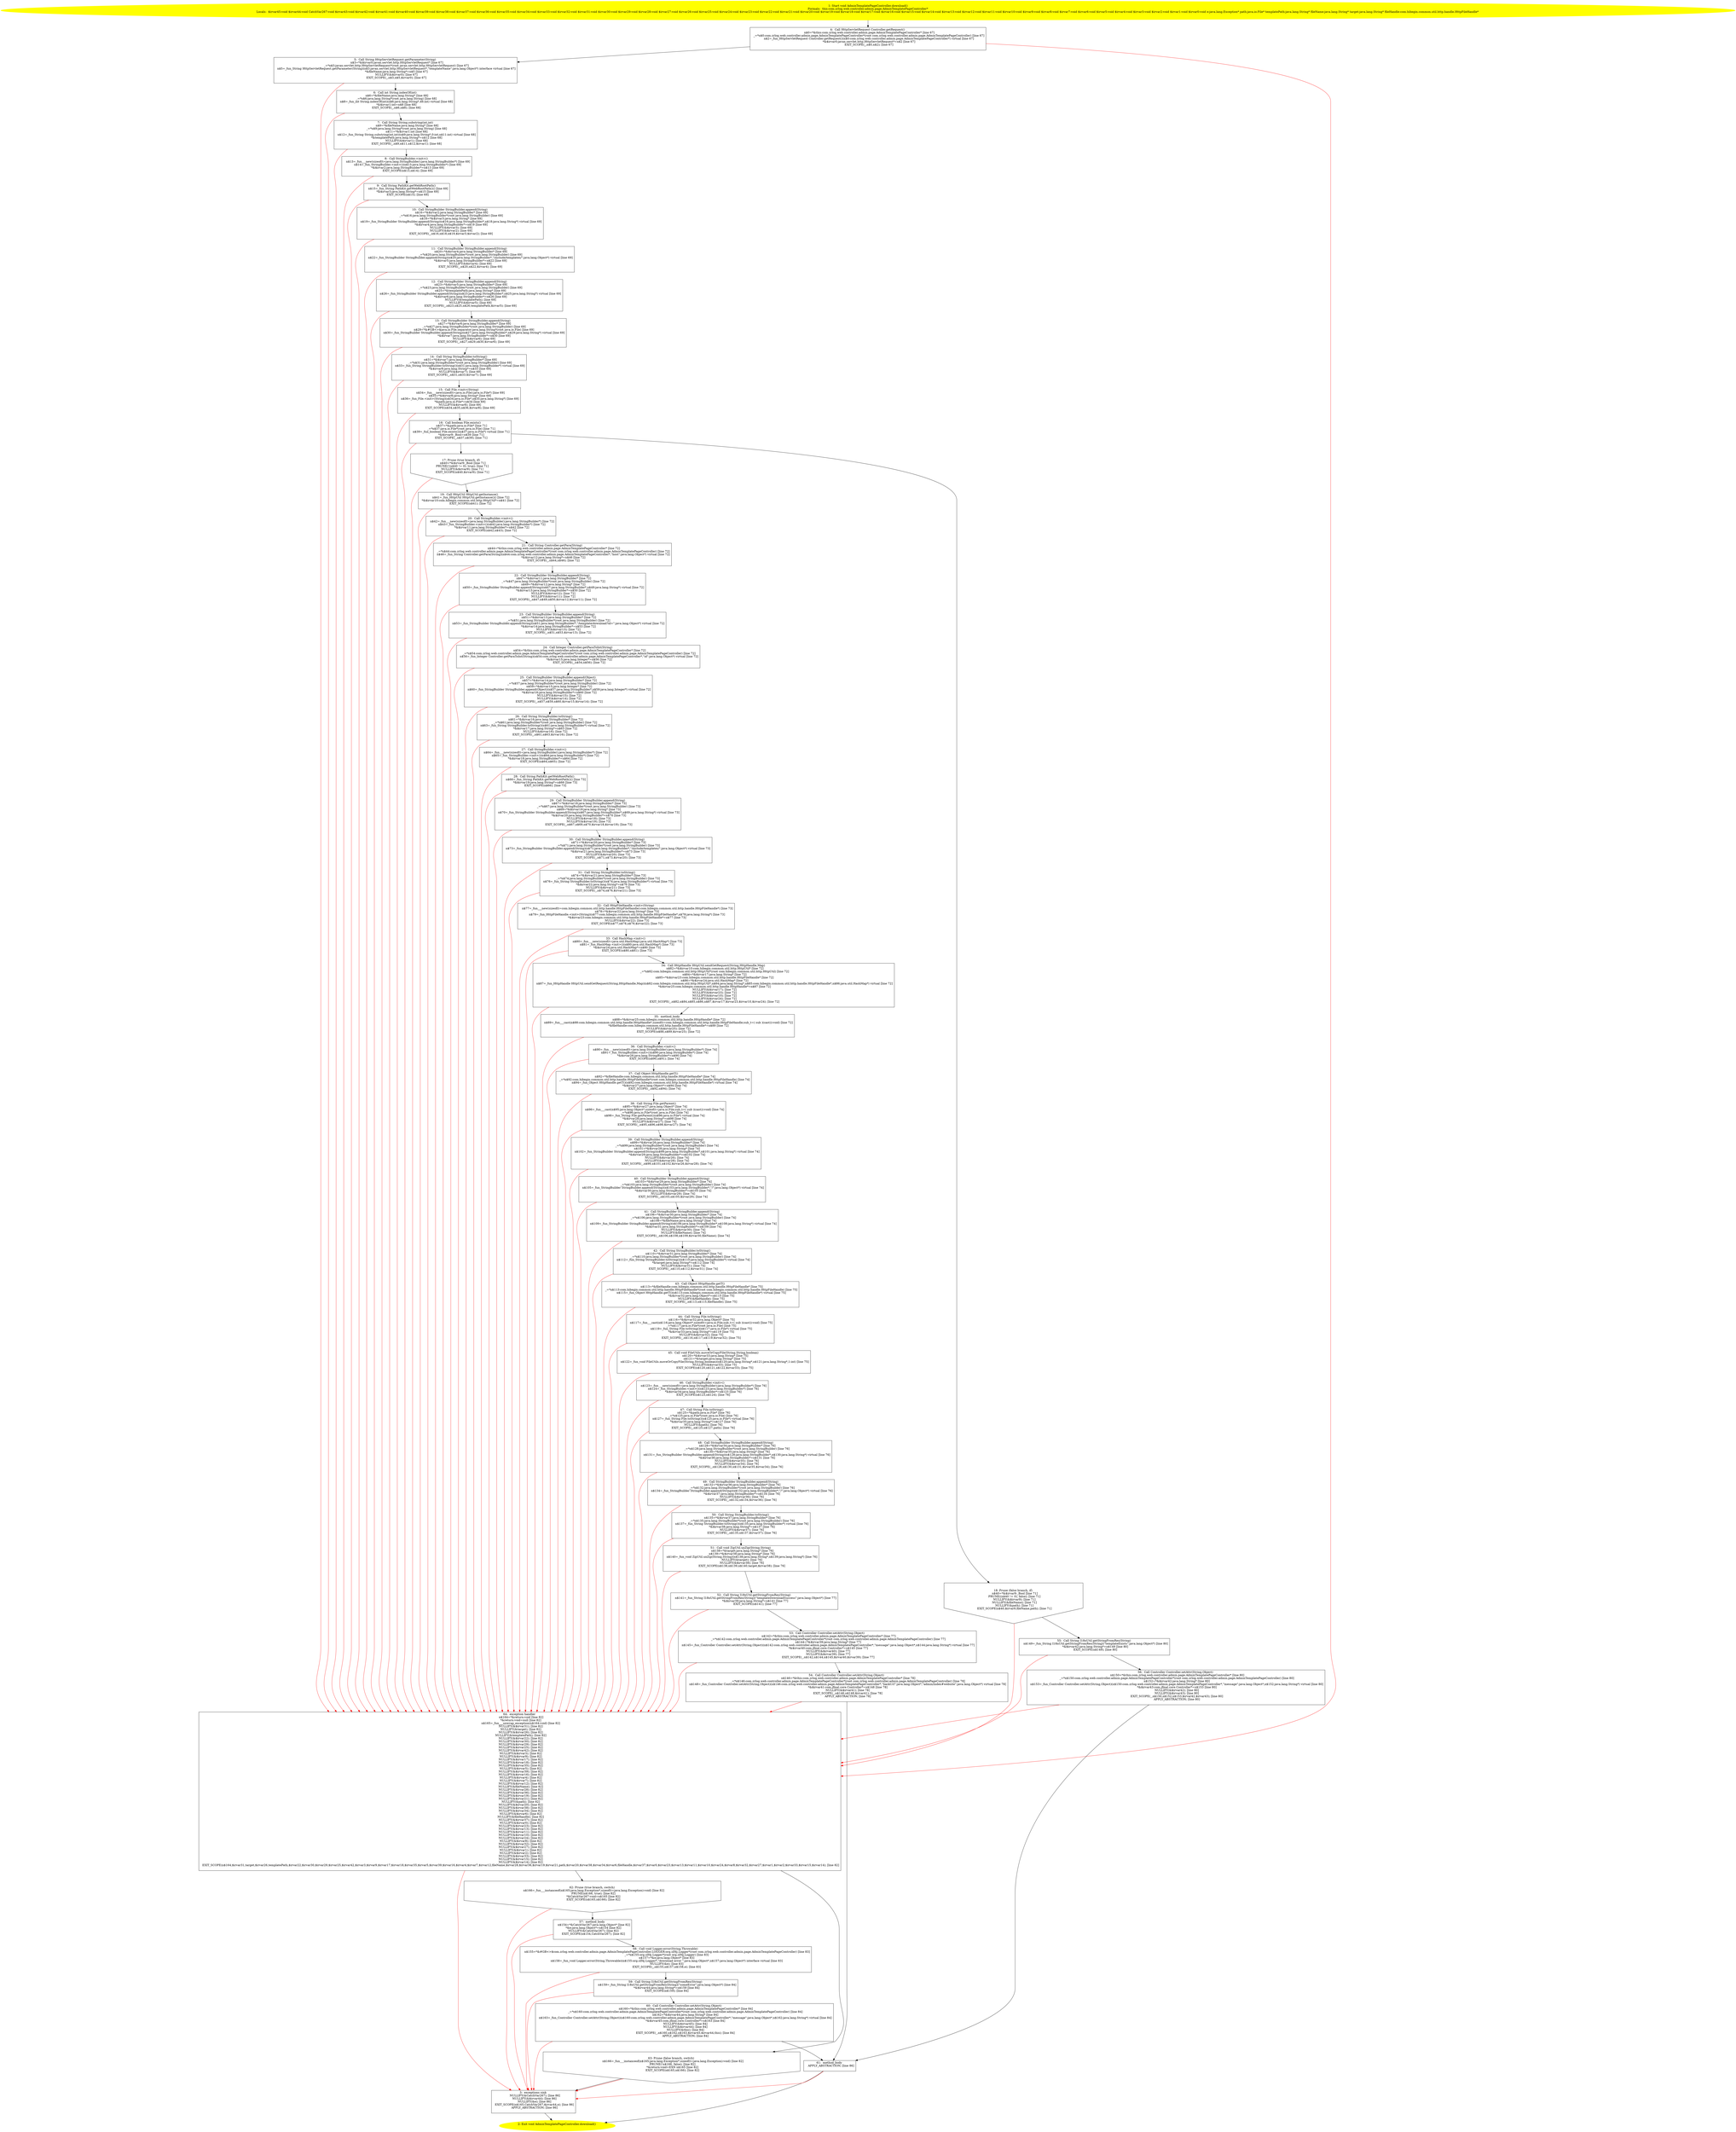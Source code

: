 /* @generated */
digraph cfg {
"com.zrlog.web.controller.admin.page.AdminTemplatePageController.download():void.423ddce74f9c584d918277c050e84bd4_1" [label="1: Start void AdminTemplatePageController.download()\nFormals:  this:com.zrlog.web.controller.admin.page.AdminTemplatePageController*\nLocals:  $irvar45:void $irvar44:void CatchVar267:void $irvar43:void $irvar42:void $irvar41:void $irvar40:void $irvar39:void $irvar38:void $irvar37:void $irvar36:void $irvar35:void $irvar34:void $irvar33:void $irvar32:void $irvar31:void $irvar30:void $irvar29:void $irvar28:void $irvar27:void $irvar26:void $irvar25:void $irvar24:void $irvar23:void $irvar22:void $irvar21:void $irvar20:void $irvar19:void $irvar18:void $irvar17:void $irvar16:void $irvar15:void $irvar14:void $irvar13:void $irvar12:void $irvar11:void $irvar10:void $irvar9:void $irvar8:void $irvar7:void $irvar6:void $irvar5:void $irvar4:void $irvar3:void $irvar2:void $irvar1:void $irvar0:void e:java.lang.Exception* path:java.io.File* templatePath:java.lang.String* fileName:java.lang.String* target:java.lang.String* fileHandle:com.hibegin.common.util.http.handle.HttpFileHandle* \n  " color=yellow style=filled]
	

	 "com.zrlog.web.controller.admin.page.AdminTemplatePageController.download():void.423ddce74f9c584d918277c050e84bd4_1" -> "com.zrlog.web.controller.admin.page.AdminTemplatePageController.download():void.423ddce74f9c584d918277c050e84bd4_4" ;
"com.zrlog.web.controller.admin.page.AdminTemplatePageController.download():void.423ddce74f9c584d918277c050e84bd4_2" [label="2: Exit void AdminTemplatePageController.download() \n  " color=yellow style=filled]
	

"com.zrlog.web.controller.admin.page.AdminTemplatePageController.download():void.423ddce74f9c584d918277c050e84bd4_3" [label="3:  exceptions sink \n   NULLIFY(&CatchVar267); [line 86]\n  NULLIFY(&$irvar44); [line 86]\n  NULLIFY(&e); [line 86]\n  EXIT_SCOPE(n$165,CatchVar267,$irvar44,e); [line 86]\n  APPLY_ABSTRACTION; [line 86]\n " shape="box"]
	

	 "com.zrlog.web.controller.admin.page.AdminTemplatePageController.download():void.423ddce74f9c584d918277c050e84bd4_3" -> "com.zrlog.web.controller.admin.page.AdminTemplatePageController.download():void.423ddce74f9c584d918277c050e84bd4_2" ;
"com.zrlog.web.controller.admin.page.AdminTemplatePageController.download():void.423ddce74f9c584d918277c050e84bd4_4" [label="4:  Call HttpServletRequest Controller.getRequest() \n   n$0=*&this:com.zrlog.web.controller.admin.page.AdminTemplatePageController* [line 67]\n  _=*n$0:com.zrlog.web.controller.admin.page.AdminTemplatePageController*(root com.zrlog.web.controller.admin.page.AdminTemplatePageController) [line 67]\n  n$2=_fun_HttpServletRequest Controller.getRequest()(n$0:com.zrlog.web.controller.admin.page.AdminTemplatePageController*) virtual [line 67]\n  *&$irvar0:javax.servlet.http.HttpServletRequest*=n$2 [line 67]\n  EXIT_SCOPE(_,n$0,n$2); [line 67]\n " shape="box"]
	

	 "com.zrlog.web.controller.admin.page.AdminTemplatePageController.download():void.423ddce74f9c584d918277c050e84bd4_4" -> "com.zrlog.web.controller.admin.page.AdminTemplatePageController.download():void.423ddce74f9c584d918277c050e84bd4_5" ;
	 "com.zrlog.web.controller.admin.page.AdminTemplatePageController.download():void.423ddce74f9c584d918277c050e84bd4_4" -> "com.zrlog.web.controller.admin.page.AdminTemplatePageController.download():void.423ddce74f9c584d918277c050e84bd4_64" [color="red" ];
"com.zrlog.web.controller.admin.page.AdminTemplatePageController.download():void.423ddce74f9c584d918277c050e84bd4_5" [label="5:  Call String HttpServletRequest.getParameter(String) \n   n$3=*&$irvar0:javax.servlet.http.HttpServletRequest* [line 67]\n  _=*n$3:javax.servlet.http.HttpServletRequest*(root javax.servlet.http.HttpServletRequest) [line 67]\n  n$5=_fun_String HttpServletRequest.getParameter(String)(n$3:javax.servlet.http.HttpServletRequest*,\"templateName\":java.lang.Object*) interface virtual [line 67]\n  *&fileName:java.lang.String*=n$5 [line 67]\n  NULLIFY(&$irvar0); [line 67]\n  EXIT_SCOPE(_,n$3,n$5,$irvar0); [line 67]\n " shape="box"]
	

	 "com.zrlog.web.controller.admin.page.AdminTemplatePageController.download():void.423ddce74f9c584d918277c050e84bd4_5" -> "com.zrlog.web.controller.admin.page.AdminTemplatePageController.download():void.423ddce74f9c584d918277c050e84bd4_6" ;
	 "com.zrlog.web.controller.admin.page.AdminTemplatePageController.download():void.423ddce74f9c584d918277c050e84bd4_5" -> "com.zrlog.web.controller.admin.page.AdminTemplatePageController.download():void.423ddce74f9c584d918277c050e84bd4_64" [color="red" ];
"com.zrlog.web.controller.admin.page.AdminTemplatePageController.download():void.423ddce74f9c584d918277c050e84bd4_6" [label="6:  Call int String.indexOf(int) \n   n$6=*&fileName:java.lang.String* [line 68]\n  _=*n$6:java.lang.String*(root java.lang.String) [line 68]\n  n$8=_fun_int String.indexOf(int)(n$6:java.lang.String*,46:int) virtual [line 68]\n  *&$irvar1:int=n$8 [line 68]\n  EXIT_SCOPE(_,n$6,n$8); [line 68]\n " shape="box"]
	

	 "com.zrlog.web.controller.admin.page.AdminTemplatePageController.download():void.423ddce74f9c584d918277c050e84bd4_6" -> "com.zrlog.web.controller.admin.page.AdminTemplatePageController.download():void.423ddce74f9c584d918277c050e84bd4_7" ;
	 "com.zrlog.web.controller.admin.page.AdminTemplatePageController.download():void.423ddce74f9c584d918277c050e84bd4_6" -> "com.zrlog.web.controller.admin.page.AdminTemplatePageController.download():void.423ddce74f9c584d918277c050e84bd4_64" [color="red" ];
"com.zrlog.web.controller.admin.page.AdminTemplatePageController.download():void.423ddce74f9c584d918277c050e84bd4_7" [label="7:  Call String String.substring(int,int) \n   n$9=*&fileName:java.lang.String* [line 68]\n  _=*n$9:java.lang.String*(root java.lang.String) [line 68]\n  n$11=*&$irvar1:int [line 68]\n  n$12=_fun_String String.substring(int,int)(n$9:java.lang.String*,0:int,n$11:int) virtual [line 68]\n  *&templatePath:java.lang.String*=n$12 [line 68]\n  NULLIFY(&$irvar1); [line 68]\n  EXIT_SCOPE(_,n$9,n$11,n$12,$irvar1); [line 68]\n " shape="box"]
	

	 "com.zrlog.web.controller.admin.page.AdminTemplatePageController.download():void.423ddce74f9c584d918277c050e84bd4_7" -> "com.zrlog.web.controller.admin.page.AdminTemplatePageController.download():void.423ddce74f9c584d918277c050e84bd4_8" ;
	 "com.zrlog.web.controller.admin.page.AdminTemplatePageController.download():void.423ddce74f9c584d918277c050e84bd4_7" -> "com.zrlog.web.controller.admin.page.AdminTemplatePageController.download():void.423ddce74f9c584d918277c050e84bd4_64" [color="red" ];
"com.zrlog.web.controller.admin.page.AdminTemplatePageController.download():void.423ddce74f9c584d918277c050e84bd4_8" [label="8:  Call StringBuilder.<init>() \n   n$13=_fun___new(sizeof(t=java.lang.StringBuilder):java.lang.StringBuilder*) [line 69]\n  n$14=_fun_StringBuilder.<init>()(n$13:java.lang.StringBuilder*) [line 69]\n  *&$irvar2:java.lang.StringBuilder*=n$13 [line 69]\n  EXIT_SCOPE(n$13,n$14); [line 69]\n " shape="box"]
	

	 "com.zrlog.web.controller.admin.page.AdminTemplatePageController.download():void.423ddce74f9c584d918277c050e84bd4_8" -> "com.zrlog.web.controller.admin.page.AdminTemplatePageController.download():void.423ddce74f9c584d918277c050e84bd4_9" ;
	 "com.zrlog.web.controller.admin.page.AdminTemplatePageController.download():void.423ddce74f9c584d918277c050e84bd4_8" -> "com.zrlog.web.controller.admin.page.AdminTemplatePageController.download():void.423ddce74f9c584d918277c050e84bd4_64" [color="red" ];
"com.zrlog.web.controller.admin.page.AdminTemplatePageController.download():void.423ddce74f9c584d918277c050e84bd4_9" [label="9:  Call String PathKit.getWebRootPath() \n   n$15=_fun_String PathKit.getWebRootPath()() [line 69]\n  *&$irvar3:java.lang.String*=n$15 [line 69]\n  EXIT_SCOPE(n$15); [line 69]\n " shape="box"]
	

	 "com.zrlog.web.controller.admin.page.AdminTemplatePageController.download():void.423ddce74f9c584d918277c050e84bd4_9" -> "com.zrlog.web.controller.admin.page.AdminTemplatePageController.download():void.423ddce74f9c584d918277c050e84bd4_10" ;
	 "com.zrlog.web.controller.admin.page.AdminTemplatePageController.download():void.423ddce74f9c584d918277c050e84bd4_9" -> "com.zrlog.web.controller.admin.page.AdminTemplatePageController.download():void.423ddce74f9c584d918277c050e84bd4_64" [color="red" ];
"com.zrlog.web.controller.admin.page.AdminTemplatePageController.download():void.423ddce74f9c584d918277c050e84bd4_10" [label="10:  Call StringBuilder StringBuilder.append(String) \n   n$16=*&$irvar2:java.lang.StringBuilder* [line 69]\n  _=*n$16:java.lang.StringBuilder*(root java.lang.StringBuilder) [line 69]\n  n$18=*&$irvar3:java.lang.String* [line 69]\n  n$19=_fun_StringBuilder StringBuilder.append(String)(n$16:java.lang.StringBuilder*,n$18:java.lang.String*) virtual [line 69]\n  *&$irvar4:java.lang.StringBuilder*=n$19 [line 69]\n  NULLIFY(&$irvar3); [line 69]\n  NULLIFY(&$irvar2); [line 69]\n  EXIT_SCOPE(_,n$16,n$18,n$19,$irvar3,$irvar2); [line 69]\n " shape="box"]
	

	 "com.zrlog.web.controller.admin.page.AdminTemplatePageController.download():void.423ddce74f9c584d918277c050e84bd4_10" -> "com.zrlog.web.controller.admin.page.AdminTemplatePageController.download():void.423ddce74f9c584d918277c050e84bd4_11" ;
	 "com.zrlog.web.controller.admin.page.AdminTemplatePageController.download():void.423ddce74f9c584d918277c050e84bd4_10" -> "com.zrlog.web.controller.admin.page.AdminTemplatePageController.download():void.423ddce74f9c584d918277c050e84bd4_64" [color="red" ];
"com.zrlog.web.controller.admin.page.AdminTemplatePageController.download():void.423ddce74f9c584d918277c050e84bd4_11" [label="11:  Call StringBuilder StringBuilder.append(String) \n   n$20=*&$irvar4:java.lang.StringBuilder* [line 69]\n  _=*n$20:java.lang.StringBuilder*(root java.lang.StringBuilder) [line 69]\n  n$22=_fun_StringBuilder StringBuilder.append(String)(n$20:java.lang.StringBuilder*,\"/include/templates/\":java.lang.Object*) virtual [line 69]\n  *&$irvar5:java.lang.StringBuilder*=n$22 [line 69]\n  NULLIFY(&$irvar4); [line 69]\n  EXIT_SCOPE(_,n$20,n$22,$irvar4); [line 69]\n " shape="box"]
	

	 "com.zrlog.web.controller.admin.page.AdminTemplatePageController.download():void.423ddce74f9c584d918277c050e84bd4_11" -> "com.zrlog.web.controller.admin.page.AdminTemplatePageController.download():void.423ddce74f9c584d918277c050e84bd4_12" ;
	 "com.zrlog.web.controller.admin.page.AdminTemplatePageController.download():void.423ddce74f9c584d918277c050e84bd4_11" -> "com.zrlog.web.controller.admin.page.AdminTemplatePageController.download():void.423ddce74f9c584d918277c050e84bd4_64" [color="red" ];
"com.zrlog.web.controller.admin.page.AdminTemplatePageController.download():void.423ddce74f9c584d918277c050e84bd4_12" [label="12:  Call StringBuilder StringBuilder.append(String) \n   n$23=*&$irvar5:java.lang.StringBuilder* [line 69]\n  _=*n$23:java.lang.StringBuilder*(root java.lang.StringBuilder) [line 69]\n  n$25=*&templatePath:java.lang.String* [line 69]\n  n$26=_fun_StringBuilder StringBuilder.append(String)(n$23:java.lang.StringBuilder*,n$25:java.lang.String*) virtual [line 69]\n  *&$irvar6:java.lang.StringBuilder*=n$26 [line 69]\n  NULLIFY(&templatePath); [line 69]\n  NULLIFY(&$irvar5); [line 69]\n  EXIT_SCOPE(_,n$23,n$25,n$26,templatePath,$irvar5); [line 69]\n " shape="box"]
	

	 "com.zrlog.web.controller.admin.page.AdminTemplatePageController.download():void.423ddce74f9c584d918277c050e84bd4_12" -> "com.zrlog.web.controller.admin.page.AdminTemplatePageController.download():void.423ddce74f9c584d918277c050e84bd4_13" ;
	 "com.zrlog.web.controller.admin.page.AdminTemplatePageController.download():void.423ddce74f9c584d918277c050e84bd4_12" -> "com.zrlog.web.controller.admin.page.AdminTemplatePageController.download():void.423ddce74f9c584d918277c050e84bd4_64" [color="red" ];
"com.zrlog.web.controller.admin.page.AdminTemplatePageController.download():void.423ddce74f9c584d918277c050e84bd4_13" [label="13:  Call StringBuilder StringBuilder.append(String) \n   n$27=*&$irvar6:java.lang.StringBuilder* [line 69]\n  _=*n$27:java.lang.StringBuilder*(root java.lang.StringBuilder) [line 69]\n  n$29=*&#GB<>$java.io.File.separator:java.lang.String*(root java.io.File) [line 69]\n  n$30=_fun_StringBuilder StringBuilder.append(String)(n$27:java.lang.StringBuilder*,n$29:java.lang.String*) virtual [line 69]\n  *&$irvar7:java.lang.StringBuilder*=n$30 [line 69]\n  NULLIFY(&$irvar6); [line 69]\n  EXIT_SCOPE(_,n$27,n$29,n$30,$irvar6); [line 69]\n " shape="box"]
	

	 "com.zrlog.web.controller.admin.page.AdminTemplatePageController.download():void.423ddce74f9c584d918277c050e84bd4_13" -> "com.zrlog.web.controller.admin.page.AdminTemplatePageController.download():void.423ddce74f9c584d918277c050e84bd4_14" ;
	 "com.zrlog.web.controller.admin.page.AdminTemplatePageController.download():void.423ddce74f9c584d918277c050e84bd4_13" -> "com.zrlog.web.controller.admin.page.AdminTemplatePageController.download():void.423ddce74f9c584d918277c050e84bd4_64" [color="red" ];
"com.zrlog.web.controller.admin.page.AdminTemplatePageController.download():void.423ddce74f9c584d918277c050e84bd4_14" [label="14:  Call String StringBuilder.toString() \n   n$31=*&$irvar7:java.lang.StringBuilder* [line 69]\n  _=*n$31:java.lang.StringBuilder*(root java.lang.StringBuilder) [line 69]\n  n$33=_fun_String StringBuilder.toString()(n$31:java.lang.StringBuilder*) virtual [line 69]\n  *&$irvar8:java.lang.String*=n$33 [line 69]\n  NULLIFY(&$irvar7); [line 69]\n  EXIT_SCOPE(_,n$31,n$33,$irvar7); [line 69]\n " shape="box"]
	

	 "com.zrlog.web.controller.admin.page.AdminTemplatePageController.download():void.423ddce74f9c584d918277c050e84bd4_14" -> "com.zrlog.web.controller.admin.page.AdminTemplatePageController.download():void.423ddce74f9c584d918277c050e84bd4_15" ;
	 "com.zrlog.web.controller.admin.page.AdminTemplatePageController.download():void.423ddce74f9c584d918277c050e84bd4_14" -> "com.zrlog.web.controller.admin.page.AdminTemplatePageController.download():void.423ddce74f9c584d918277c050e84bd4_64" [color="red" ];
"com.zrlog.web.controller.admin.page.AdminTemplatePageController.download():void.423ddce74f9c584d918277c050e84bd4_15" [label="15:  Call File.<init>(String) \n   n$34=_fun___new(sizeof(t=java.io.File):java.io.File*) [line 69]\n  n$35=*&$irvar8:java.lang.String* [line 69]\n  n$36=_fun_File.<init>(String)(n$34:java.io.File*,n$35:java.lang.String*) [line 69]\n  *&path:java.io.File*=n$34 [line 69]\n  NULLIFY(&$irvar8); [line 69]\n  EXIT_SCOPE(n$34,n$35,n$36,$irvar8); [line 69]\n " shape="box"]
	

	 "com.zrlog.web.controller.admin.page.AdminTemplatePageController.download():void.423ddce74f9c584d918277c050e84bd4_15" -> "com.zrlog.web.controller.admin.page.AdminTemplatePageController.download():void.423ddce74f9c584d918277c050e84bd4_16" ;
	 "com.zrlog.web.controller.admin.page.AdminTemplatePageController.download():void.423ddce74f9c584d918277c050e84bd4_15" -> "com.zrlog.web.controller.admin.page.AdminTemplatePageController.download():void.423ddce74f9c584d918277c050e84bd4_64" [color="red" ];
"com.zrlog.web.controller.admin.page.AdminTemplatePageController.download():void.423ddce74f9c584d918277c050e84bd4_16" [label="16:  Call boolean File.exists() \n   n$37=*&path:java.io.File* [line 71]\n  _=*n$37:java.io.File*(root java.io.File) [line 71]\n  n$39=_fun_boolean File.exists()(n$37:java.io.File*) virtual [line 71]\n  *&$irvar9:_Bool=n$39 [line 71]\n  EXIT_SCOPE(_,n$37,n$39); [line 71]\n " shape="box"]
	

	 "com.zrlog.web.controller.admin.page.AdminTemplatePageController.download():void.423ddce74f9c584d918277c050e84bd4_16" -> "com.zrlog.web.controller.admin.page.AdminTemplatePageController.download():void.423ddce74f9c584d918277c050e84bd4_17" ;
	 "com.zrlog.web.controller.admin.page.AdminTemplatePageController.download():void.423ddce74f9c584d918277c050e84bd4_16" -> "com.zrlog.web.controller.admin.page.AdminTemplatePageController.download():void.423ddce74f9c584d918277c050e84bd4_18" ;
	 "com.zrlog.web.controller.admin.page.AdminTemplatePageController.download():void.423ddce74f9c584d918277c050e84bd4_16" -> "com.zrlog.web.controller.admin.page.AdminTemplatePageController.download():void.423ddce74f9c584d918277c050e84bd4_64" [color="red" ];
"com.zrlog.web.controller.admin.page.AdminTemplatePageController.download():void.423ddce74f9c584d918277c050e84bd4_17" [label="17: Prune (true branch, if) \n   n$40=*&$irvar9:_Bool [line 71]\n  PRUNE(!(n$40 != 0), true); [line 71]\n  NULLIFY(&$irvar9); [line 71]\n  EXIT_SCOPE(n$40,$irvar9); [line 71]\n " shape="invhouse"]
	

	 "com.zrlog.web.controller.admin.page.AdminTemplatePageController.download():void.423ddce74f9c584d918277c050e84bd4_17" -> "com.zrlog.web.controller.admin.page.AdminTemplatePageController.download():void.423ddce74f9c584d918277c050e84bd4_19" ;
	 "com.zrlog.web.controller.admin.page.AdminTemplatePageController.download():void.423ddce74f9c584d918277c050e84bd4_17" -> "com.zrlog.web.controller.admin.page.AdminTemplatePageController.download():void.423ddce74f9c584d918277c050e84bd4_64" [color="red" ];
"com.zrlog.web.controller.admin.page.AdminTemplatePageController.download():void.423ddce74f9c584d918277c050e84bd4_18" [label="18: Prune (false branch, if) \n   n$40=*&$irvar9:_Bool [line 71]\n  PRUNE((n$40 != 0), false); [line 71]\n  NULLIFY(&$irvar9); [line 71]\n  NULLIFY(&fileName); [line 71]\n  NULLIFY(&path); [line 71]\n  EXIT_SCOPE(n$40,$irvar9,fileName,path); [line 71]\n " shape="invhouse"]
	

	 "com.zrlog.web.controller.admin.page.AdminTemplatePageController.download():void.423ddce74f9c584d918277c050e84bd4_18" -> "com.zrlog.web.controller.admin.page.AdminTemplatePageController.download():void.423ddce74f9c584d918277c050e84bd4_55" ;
	 "com.zrlog.web.controller.admin.page.AdminTemplatePageController.download():void.423ddce74f9c584d918277c050e84bd4_18" -> "com.zrlog.web.controller.admin.page.AdminTemplatePageController.download():void.423ddce74f9c584d918277c050e84bd4_64" [color="red" ];
"com.zrlog.web.controller.admin.page.AdminTemplatePageController.download():void.423ddce74f9c584d918277c050e84bd4_19" [label="19:  Call HttpUtil HttpUtil.getInstance() \n   n$41=_fun_HttpUtil HttpUtil.getInstance()() [line 72]\n  *&$irvar10:com.hibegin.common.util.http.HttpUtil*=n$41 [line 72]\n  EXIT_SCOPE(n$41); [line 72]\n " shape="box"]
	

	 "com.zrlog.web.controller.admin.page.AdminTemplatePageController.download():void.423ddce74f9c584d918277c050e84bd4_19" -> "com.zrlog.web.controller.admin.page.AdminTemplatePageController.download():void.423ddce74f9c584d918277c050e84bd4_20" ;
	 "com.zrlog.web.controller.admin.page.AdminTemplatePageController.download():void.423ddce74f9c584d918277c050e84bd4_19" -> "com.zrlog.web.controller.admin.page.AdminTemplatePageController.download():void.423ddce74f9c584d918277c050e84bd4_64" [color="red" ];
"com.zrlog.web.controller.admin.page.AdminTemplatePageController.download():void.423ddce74f9c584d918277c050e84bd4_20" [label="20:  Call StringBuilder.<init>() \n   n$42=_fun___new(sizeof(t=java.lang.StringBuilder):java.lang.StringBuilder*) [line 72]\n  n$43=_fun_StringBuilder.<init>()(n$42:java.lang.StringBuilder*) [line 72]\n  *&$irvar11:java.lang.StringBuilder*=n$42 [line 72]\n  EXIT_SCOPE(n$42,n$43); [line 72]\n " shape="box"]
	

	 "com.zrlog.web.controller.admin.page.AdminTemplatePageController.download():void.423ddce74f9c584d918277c050e84bd4_20" -> "com.zrlog.web.controller.admin.page.AdminTemplatePageController.download():void.423ddce74f9c584d918277c050e84bd4_21" ;
	 "com.zrlog.web.controller.admin.page.AdminTemplatePageController.download():void.423ddce74f9c584d918277c050e84bd4_20" -> "com.zrlog.web.controller.admin.page.AdminTemplatePageController.download():void.423ddce74f9c584d918277c050e84bd4_64" [color="red" ];
"com.zrlog.web.controller.admin.page.AdminTemplatePageController.download():void.423ddce74f9c584d918277c050e84bd4_21" [label="21:  Call String Controller.getPara(String) \n   n$44=*&this:com.zrlog.web.controller.admin.page.AdminTemplatePageController* [line 72]\n  _=*n$44:com.zrlog.web.controller.admin.page.AdminTemplatePageController*(root com.zrlog.web.controller.admin.page.AdminTemplatePageController) [line 72]\n  n$46=_fun_String Controller.getPara(String)(n$44:com.zrlog.web.controller.admin.page.AdminTemplatePageController*,\"host\":java.lang.Object*) virtual [line 72]\n  *&$irvar12:java.lang.String*=n$46 [line 72]\n  EXIT_SCOPE(_,n$44,n$46); [line 72]\n " shape="box"]
	

	 "com.zrlog.web.controller.admin.page.AdminTemplatePageController.download():void.423ddce74f9c584d918277c050e84bd4_21" -> "com.zrlog.web.controller.admin.page.AdminTemplatePageController.download():void.423ddce74f9c584d918277c050e84bd4_22" ;
	 "com.zrlog.web.controller.admin.page.AdminTemplatePageController.download():void.423ddce74f9c584d918277c050e84bd4_21" -> "com.zrlog.web.controller.admin.page.AdminTemplatePageController.download():void.423ddce74f9c584d918277c050e84bd4_64" [color="red" ];
"com.zrlog.web.controller.admin.page.AdminTemplatePageController.download():void.423ddce74f9c584d918277c050e84bd4_22" [label="22:  Call StringBuilder StringBuilder.append(String) \n   n$47=*&$irvar11:java.lang.StringBuilder* [line 72]\n  _=*n$47:java.lang.StringBuilder*(root java.lang.StringBuilder) [line 72]\n  n$49=*&$irvar12:java.lang.String* [line 72]\n  n$50=_fun_StringBuilder StringBuilder.append(String)(n$47:java.lang.StringBuilder*,n$49:java.lang.String*) virtual [line 72]\n  *&$irvar13:java.lang.StringBuilder*=n$50 [line 72]\n  NULLIFY(&$irvar12); [line 72]\n  NULLIFY(&$irvar11); [line 72]\n  EXIT_SCOPE(_,n$47,n$49,n$50,$irvar12,$irvar11); [line 72]\n " shape="box"]
	

	 "com.zrlog.web.controller.admin.page.AdminTemplatePageController.download():void.423ddce74f9c584d918277c050e84bd4_22" -> "com.zrlog.web.controller.admin.page.AdminTemplatePageController.download():void.423ddce74f9c584d918277c050e84bd4_23" ;
	 "com.zrlog.web.controller.admin.page.AdminTemplatePageController.download():void.423ddce74f9c584d918277c050e84bd4_22" -> "com.zrlog.web.controller.admin.page.AdminTemplatePageController.download():void.423ddce74f9c584d918277c050e84bd4_64" [color="red" ];
"com.zrlog.web.controller.admin.page.AdminTemplatePageController.download():void.423ddce74f9c584d918277c050e84bd4_23" [label="23:  Call StringBuilder StringBuilder.append(String) \n   n$51=*&$irvar13:java.lang.StringBuilder* [line 72]\n  _=*n$51:java.lang.StringBuilder*(root java.lang.StringBuilder) [line 72]\n  n$53=_fun_StringBuilder StringBuilder.append(String)(n$51:java.lang.StringBuilder*,\"/template/download?id=\":java.lang.Object*) virtual [line 72]\n  *&$irvar14:java.lang.StringBuilder*=n$53 [line 72]\n  NULLIFY(&$irvar13); [line 72]\n  EXIT_SCOPE(_,n$51,n$53,$irvar13); [line 72]\n " shape="box"]
	

	 "com.zrlog.web.controller.admin.page.AdminTemplatePageController.download():void.423ddce74f9c584d918277c050e84bd4_23" -> "com.zrlog.web.controller.admin.page.AdminTemplatePageController.download():void.423ddce74f9c584d918277c050e84bd4_24" ;
	 "com.zrlog.web.controller.admin.page.AdminTemplatePageController.download():void.423ddce74f9c584d918277c050e84bd4_23" -> "com.zrlog.web.controller.admin.page.AdminTemplatePageController.download():void.423ddce74f9c584d918277c050e84bd4_64" [color="red" ];
"com.zrlog.web.controller.admin.page.AdminTemplatePageController.download():void.423ddce74f9c584d918277c050e84bd4_24" [label="24:  Call Integer Controller.getParaToInt(String) \n   n$54=*&this:com.zrlog.web.controller.admin.page.AdminTemplatePageController* [line 72]\n  _=*n$54:com.zrlog.web.controller.admin.page.AdminTemplatePageController*(root com.zrlog.web.controller.admin.page.AdminTemplatePageController) [line 72]\n  n$56=_fun_Integer Controller.getParaToInt(String)(n$54:com.zrlog.web.controller.admin.page.AdminTemplatePageController*,\"id\":java.lang.Object*) virtual [line 72]\n  *&$irvar15:java.lang.Integer*=n$56 [line 72]\n  EXIT_SCOPE(_,n$54,n$56); [line 72]\n " shape="box"]
	

	 "com.zrlog.web.controller.admin.page.AdminTemplatePageController.download():void.423ddce74f9c584d918277c050e84bd4_24" -> "com.zrlog.web.controller.admin.page.AdminTemplatePageController.download():void.423ddce74f9c584d918277c050e84bd4_25" ;
	 "com.zrlog.web.controller.admin.page.AdminTemplatePageController.download():void.423ddce74f9c584d918277c050e84bd4_24" -> "com.zrlog.web.controller.admin.page.AdminTemplatePageController.download():void.423ddce74f9c584d918277c050e84bd4_64" [color="red" ];
"com.zrlog.web.controller.admin.page.AdminTemplatePageController.download():void.423ddce74f9c584d918277c050e84bd4_25" [label="25:  Call StringBuilder StringBuilder.append(Object) \n   n$57=*&$irvar14:java.lang.StringBuilder* [line 72]\n  _=*n$57:java.lang.StringBuilder*(root java.lang.StringBuilder) [line 72]\n  n$59=*&$irvar15:java.lang.Integer* [line 72]\n  n$60=_fun_StringBuilder StringBuilder.append(Object)(n$57:java.lang.StringBuilder*,n$59:java.lang.Integer*) virtual [line 72]\n  *&$irvar16:java.lang.StringBuilder*=n$60 [line 72]\n  NULLIFY(&$irvar15); [line 72]\n  NULLIFY(&$irvar14); [line 72]\n  EXIT_SCOPE(_,n$57,n$59,n$60,$irvar15,$irvar14); [line 72]\n " shape="box"]
	

	 "com.zrlog.web.controller.admin.page.AdminTemplatePageController.download():void.423ddce74f9c584d918277c050e84bd4_25" -> "com.zrlog.web.controller.admin.page.AdminTemplatePageController.download():void.423ddce74f9c584d918277c050e84bd4_26" ;
	 "com.zrlog.web.controller.admin.page.AdminTemplatePageController.download():void.423ddce74f9c584d918277c050e84bd4_25" -> "com.zrlog.web.controller.admin.page.AdminTemplatePageController.download():void.423ddce74f9c584d918277c050e84bd4_64" [color="red" ];
"com.zrlog.web.controller.admin.page.AdminTemplatePageController.download():void.423ddce74f9c584d918277c050e84bd4_26" [label="26:  Call String StringBuilder.toString() \n   n$61=*&$irvar16:java.lang.StringBuilder* [line 72]\n  _=*n$61:java.lang.StringBuilder*(root java.lang.StringBuilder) [line 72]\n  n$63=_fun_String StringBuilder.toString()(n$61:java.lang.StringBuilder*) virtual [line 72]\n  *&$irvar17:java.lang.String*=n$63 [line 72]\n  NULLIFY(&$irvar16); [line 72]\n  EXIT_SCOPE(_,n$61,n$63,$irvar16); [line 72]\n " shape="box"]
	

	 "com.zrlog.web.controller.admin.page.AdminTemplatePageController.download():void.423ddce74f9c584d918277c050e84bd4_26" -> "com.zrlog.web.controller.admin.page.AdminTemplatePageController.download():void.423ddce74f9c584d918277c050e84bd4_27" ;
	 "com.zrlog.web.controller.admin.page.AdminTemplatePageController.download():void.423ddce74f9c584d918277c050e84bd4_26" -> "com.zrlog.web.controller.admin.page.AdminTemplatePageController.download():void.423ddce74f9c584d918277c050e84bd4_64" [color="red" ];
"com.zrlog.web.controller.admin.page.AdminTemplatePageController.download():void.423ddce74f9c584d918277c050e84bd4_27" [label="27:  Call StringBuilder.<init>() \n   n$64=_fun___new(sizeof(t=java.lang.StringBuilder):java.lang.StringBuilder*) [line 72]\n  n$65=_fun_StringBuilder.<init>()(n$64:java.lang.StringBuilder*) [line 72]\n  *&$irvar18:java.lang.StringBuilder*=n$64 [line 72]\n  EXIT_SCOPE(n$64,n$65); [line 72]\n " shape="box"]
	

	 "com.zrlog.web.controller.admin.page.AdminTemplatePageController.download():void.423ddce74f9c584d918277c050e84bd4_27" -> "com.zrlog.web.controller.admin.page.AdminTemplatePageController.download():void.423ddce74f9c584d918277c050e84bd4_28" ;
	 "com.zrlog.web.controller.admin.page.AdminTemplatePageController.download():void.423ddce74f9c584d918277c050e84bd4_27" -> "com.zrlog.web.controller.admin.page.AdminTemplatePageController.download():void.423ddce74f9c584d918277c050e84bd4_64" [color="red" ];
"com.zrlog.web.controller.admin.page.AdminTemplatePageController.download():void.423ddce74f9c584d918277c050e84bd4_28" [label="28:  Call String PathKit.getWebRootPath() \n   n$66=_fun_String PathKit.getWebRootPath()() [line 73]\n  *&$irvar19:java.lang.String*=n$66 [line 73]\n  EXIT_SCOPE(n$66); [line 73]\n " shape="box"]
	

	 "com.zrlog.web.controller.admin.page.AdminTemplatePageController.download():void.423ddce74f9c584d918277c050e84bd4_28" -> "com.zrlog.web.controller.admin.page.AdminTemplatePageController.download():void.423ddce74f9c584d918277c050e84bd4_29" ;
	 "com.zrlog.web.controller.admin.page.AdminTemplatePageController.download():void.423ddce74f9c584d918277c050e84bd4_28" -> "com.zrlog.web.controller.admin.page.AdminTemplatePageController.download():void.423ddce74f9c584d918277c050e84bd4_64" [color="red" ];
"com.zrlog.web.controller.admin.page.AdminTemplatePageController.download():void.423ddce74f9c584d918277c050e84bd4_29" [label="29:  Call StringBuilder StringBuilder.append(String) \n   n$67=*&$irvar18:java.lang.StringBuilder* [line 73]\n  _=*n$67:java.lang.StringBuilder*(root java.lang.StringBuilder) [line 73]\n  n$69=*&$irvar19:java.lang.String* [line 73]\n  n$70=_fun_StringBuilder StringBuilder.append(String)(n$67:java.lang.StringBuilder*,n$69:java.lang.String*) virtual [line 73]\n  *&$irvar20:java.lang.StringBuilder*=n$70 [line 73]\n  NULLIFY(&$irvar18); [line 73]\n  NULLIFY(&$irvar19); [line 73]\n  EXIT_SCOPE(_,n$67,n$69,n$70,$irvar18,$irvar19); [line 73]\n " shape="box"]
	

	 "com.zrlog.web.controller.admin.page.AdminTemplatePageController.download():void.423ddce74f9c584d918277c050e84bd4_29" -> "com.zrlog.web.controller.admin.page.AdminTemplatePageController.download():void.423ddce74f9c584d918277c050e84bd4_30" ;
	 "com.zrlog.web.controller.admin.page.AdminTemplatePageController.download():void.423ddce74f9c584d918277c050e84bd4_29" -> "com.zrlog.web.controller.admin.page.AdminTemplatePageController.download():void.423ddce74f9c584d918277c050e84bd4_64" [color="red" ];
"com.zrlog.web.controller.admin.page.AdminTemplatePageController.download():void.423ddce74f9c584d918277c050e84bd4_30" [label="30:  Call StringBuilder StringBuilder.append(String) \n   n$71=*&$irvar20:java.lang.StringBuilder* [line 73]\n  _=*n$71:java.lang.StringBuilder*(root java.lang.StringBuilder) [line 73]\n  n$73=_fun_StringBuilder StringBuilder.append(String)(n$71:java.lang.StringBuilder*,\"/include/templates/\":java.lang.Object*) virtual [line 73]\n  *&$irvar21:java.lang.StringBuilder*=n$73 [line 73]\n  NULLIFY(&$irvar20); [line 73]\n  EXIT_SCOPE(_,n$71,n$73,$irvar20); [line 73]\n " shape="box"]
	

	 "com.zrlog.web.controller.admin.page.AdminTemplatePageController.download():void.423ddce74f9c584d918277c050e84bd4_30" -> "com.zrlog.web.controller.admin.page.AdminTemplatePageController.download():void.423ddce74f9c584d918277c050e84bd4_31" ;
	 "com.zrlog.web.controller.admin.page.AdminTemplatePageController.download():void.423ddce74f9c584d918277c050e84bd4_30" -> "com.zrlog.web.controller.admin.page.AdminTemplatePageController.download():void.423ddce74f9c584d918277c050e84bd4_64" [color="red" ];
"com.zrlog.web.controller.admin.page.AdminTemplatePageController.download():void.423ddce74f9c584d918277c050e84bd4_31" [label="31:  Call String StringBuilder.toString() \n   n$74=*&$irvar21:java.lang.StringBuilder* [line 73]\n  _=*n$74:java.lang.StringBuilder*(root java.lang.StringBuilder) [line 73]\n  n$76=_fun_String StringBuilder.toString()(n$74:java.lang.StringBuilder*) virtual [line 73]\n  *&$irvar22:java.lang.String*=n$76 [line 73]\n  NULLIFY(&$irvar21); [line 73]\n  EXIT_SCOPE(_,n$74,n$76,$irvar21); [line 73]\n " shape="box"]
	

	 "com.zrlog.web.controller.admin.page.AdminTemplatePageController.download():void.423ddce74f9c584d918277c050e84bd4_31" -> "com.zrlog.web.controller.admin.page.AdminTemplatePageController.download():void.423ddce74f9c584d918277c050e84bd4_32" ;
	 "com.zrlog.web.controller.admin.page.AdminTemplatePageController.download():void.423ddce74f9c584d918277c050e84bd4_31" -> "com.zrlog.web.controller.admin.page.AdminTemplatePageController.download():void.423ddce74f9c584d918277c050e84bd4_64" [color="red" ];
"com.zrlog.web.controller.admin.page.AdminTemplatePageController.download():void.423ddce74f9c584d918277c050e84bd4_32" [label="32:  Call HttpFileHandle.<init>(String) \n   n$77=_fun___new(sizeof(t=com.hibegin.common.util.http.handle.HttpFileHandle):com.hibegin.common.util.http.handle.HttpFileHandle*) [line 73]\n  n$78=*&$irvar22:java.lang.String* [line 73]\n  n$79=_fun_HttpFileHandle.<init>(String)(n$77:com.hibegin.common.util.http.handle.HttpFileHandle*,n$78:java.lang.String*) [line 73]\n  *&$irvar23:com.hibegin.common.util.http.handle.HttpFileHandle*=n$77 [line 73]\n  NULLIFY(&$irvar22); [line 73]\n  EXIT_SCOPE(n$77,n$78,n$79,$irvar22); [line 73]\n " shape="box"]
	

	 "com.zrlog.web.controller.admin.page.AdminTemplatePageController.download():void.423ddce74f9c584d918277c050e84bd4_32" -> "com.zrlog.web.controller.admin.page.AdminTemplatePageController.download():void.423ddce74f9c584d918277c050e84bd4_33" ;
	 "com.zrlog.web.controller.admin.page.AdminTemplatePageController.download():void.423ddce74f9c584d918277c050e84bd4_32" -> "com.zrlog.web.controller.admin.page.AdminTemplatePageController.download():void.423ddce74f9c584d918277c050e84bd4_64" [color="red" ];
"com.zrlog.web.controller.admin.page.AdminTemplatePageController.download():void.423ddce74f9c584d918277c050e84bd4_33" [label="33:  Call HashMap.<init>() \n   n$80=_fun___new(sizeof(t=java.util.HashMap):java.util.HashMap*) [line 73]\n  n$81=_fun_HashMap.<init>()(n$80:java.util.HashMap*) [line 73]\n  *&$irvar24:java.util.HashMap*=n$80 [line 73]\n  EXIT_SCOPE(n$80,n$81); [line 73]\n " shape="box"]
	

	 "com.zrlog.web.controller.admin.page.AdminTemplatePageController.download():void.423ddce74f9c584d918277c050e84bd4_33" -> "com.zrlog.web.controller.admin.page.AdminTemplatePageController.download():void.423ddce74f9c584d918277c050e84bd4_34" ;
	 "com.zrlog.web.controller.admin.page.AdminTemplatePageController.download():void.423ddce74f9c584d918277c050e84bd4_33" -> "com.zrlog.web.controller.admin.page.AdminTemplatePageController.download():void.423ddce74f9c584d918277c050e84bd4_64" [color="red" ];
"com.zrlog.web.controller.admin.page.AdminTemplatePageController.download():void.423ddce74f9c584d918277c050e84bd4_34" [label="34:  Call HttpHandle HttpUtil.sendGetRequest(String,HttpHandle,Map) \n   n$82=*&$irvar10:com.hibegin.common.util.http.HttpUtil* [line 72]\n  _=*n$82:com.hibegin.common.util.http.HttpUtil*(root com.hibegin.common.util.http.HttpUtil) [line 72]\n  n$84=*&$irvar17:java.lang.String* [line 72]\n  n$85=*&$irvar23:com.hibegin.common.util.http.handle.HttpFileHandle* [line 72]\n  n$86=*&$irvar24:java.util.HashMap* [line 72]\n  n$87=_fun_HttpHandle HttpUtil.sendGetRequest(String,HttpHandle,Map)(n$82:com.hibegin.common.util.http.HttpUtil*,n$84:java.lang.String*,n$85:com.hibegin.common.util.http.handle.HttpFileHandle*,n$86:java.util.HashMap*) virtual [line 72]\n  *&$irvar25:com.hibegin.common.util.http.handle.HttpHandle*=n$87 [line 72]\n  NULLIFY(&$irvar17); [line 72]\n  NULLIFY(&$irvar23); [line 72]\n  NULLIFY(&$irvar10); [line 72]\n  NULLIFY(&$irvar24); [line 72]\n  EXIT_SCOPE(_,n$82,n$84,n$85,n$86,n$87,$irvar17,$irvar23,$irvar10,$irvar24); [line 72]\n " shape="box"]
	

	 "com.zrlog.web.controller.admin.page.AdminTemplatePageController.download():void.423ddce74f9c584d918277c050e84bd4_34" -> "com.zrlog.web.controller.admin.page.AdminTemplatePageController.download():void.423ddce74f9c584d918277c050e84bd4_35" ;
	 "com.zrlog.web.controller.admin.page.AdminTemplatePageController.download():void.423ddce74f9c584d918277c050e84bd4_34" -> "com.zrlog.web.controller.admin.page.AdminTemplatePageController.download():void.423ddce74f9c584d918277c050e84bd4_64" [color="red" ];
"com.zrlog.web.controller.admin.page.AdminTemplatePageController.download():void.423ddce74f9c584d918277c050e84bd4_35" [label="35:  method_body \n   n$88=*&$irvar25:com.hibegin.common.util.http.handle.HttpHandle* [line 72]\n  n$89=_fun___cast(n$88:com.hibegin.common.util.http.handle.HttpHandle*,sizeof(t=com.hibegin.common.util.http.handle.HttpFileHandle;sub_t=( sub )(cast)):void) [line 72]\n  *&fileHandle:com.hibegin.common.util.http.handle.HttpFileHandle*=n$89 [line 72]\n  NULLIFY(&$irvar25); [line 72]\n  EXIT_SCOPE(n$88,n$89,$irvar25); [line 72]\n " shape="box"]
	

	 "com.zrlog.web.controller.admin.page.AdminTemplatePageController.download():void.423ddce74f9c584d918277c050e84bd4_35" -> "com.zrlog.web.controller.admin.page.AdminTemplatePageController.download():void.423ddce74f9c584d918277c050e84bd4_36" ;
	 "com.zrlog.web.controller.admin.page.AdminTemplatePageController.download():void.423ddce74f9c584d918277c050e84bd4_35" -> "com.zrlog.web.controller.admin.page.AdminTemplatePageController.download():void.423ddce74f9c584d918277c050e84bd4_64" [color="red" ];
"com.zrlog.web.controller.admin.page.AdminTemplatePageController.download():void.423ddce74f9c584d918277c050e84bd4_36" [label="36:  Call StringBuilder.<init>() \n   n$90=_fun___new(sizeof(t=java.lang.StringBuilder):java.lang.StringBuilder*) [line 74]\n  n$91=_fun_StringBuilder.<init>()(n$90:java.lang.StringBuilder*) [line 74]\n  *&$irvar26:java.lang.StringBuilder*=n$90 [line 74]\n  EXIT_SCOPE(n$90,n$91); [line 74]\n " shape="box"]
	

	 "com.zrlog.web.controller.admin.page.AdminTemplatePageController.download():void.423ddce74f9c584d918277c050e84bd4_36" -> "com.zrlog.web.controller.admin.page.AdminTemplatePageController.download():void.423ddce74f9c584d918277c050e84bd4_37" ;
	 "com.zrlog.web.controller.admin.page.AdminTemplatePageController.download():void.423ddce74f9c584d918277c050e84bd4_36" -> "com.zrlog.web.controller.admin.page.AdminTemplatePageController.download():void.423ddce74f9c584d918277c050e84bd4_64" [color="red" ];
"com.zrlog.web.controller.admin.page.AdminTemplatePageController.download():void.423ddce74f9c584d918277c050e84bd4_37" [label="37:  Call Object HttpHandle.getT() \n   n$92=*&fileHandle:com.hibegin.common.util.http.handle.HttpFileHandle* [line 74]\n  _=*n$92:com.hibegin.common.util.http.handle.HttpFileHandle*(root com.hibegin.common.util.http.handle.HttpFileHandle) [line 74]\n  n$94=_fun_Object HttpHandle.getT()(n$92:com.hibegin.common.util.http.handle.HttpFileHandle*) virtual [line 74]\n  *&$irvar27:java.lang.Object*=n$94 [line 74]\n  EXIT_SCOPE(_,n$92,n$94); [line 74]\n " shape="box"]
	

	 "com.zrlog.web.controller.admin.page.AdminTemplatePageController.download():void.423ddce74f9c584d918277c050e84bd4_37" -> "com.zrlog.web.controller.admin.page.AdminTemplatePageController.download():void.423ddce74f9c584d918277c050e84bd4_38" ;
	 "com.zrlog.web.controller.admin.page.AdminTemplatePageController.download():void.423ddce74f9c584d918277c050e84bd4_37" -> "com.zrlog.web.controller.admin.page.AdminTemplatePageController.download():void.423ddce74f9c584d918277c050e84bd4_64" [color="red" ];
"com.zrlog.web.controller.admin.page.AdminTemplatePageController.download():void.423ddce74f9c584d918277c050e84bd4_38" [label="38:  Call String File.getParent() \n   n$95=*&$irvar27:java.lang.Object* [line 74]\n  n$96=_fun___cast(n$95:java.lang.Object*,sizeof(t=java.io.File;sub_t=( sub )(cast)):void) [line 74]\n  _=*n$96:java.io.File*(root java.io.File) [line 74]\n  n$98=_fun_String File.getParent()(n$96:java.io.File*) virtual [line 74]\n  *&$irvar28:java.lang.String*=n$98 [line 74]\n  NULLIFY(&$irvar27); [line 74]\n  EXIT_SCOPE(_,n$95,n$96,n$98,$irvar27); [line 74]\n " shape="box"]
	

	 "com.zrlog.web.controller.admin.page.AdminTemplatePageController.download():void.423ddce74f9c584d918277c050e84bd4_38" -> "com.zrlog.web.controller.admin.page.AdminTemplatePageController.download():void.423ddce74f9c584d918277c050e84bd4_39" ;
	 "com.zrlog.web.controller.admin.page.AdminTemplatePageController.download():void.423ddce74f9c584d918277c050e84bd4_38" -> "com.zrlog.web.controller.admin.page.AdminTemplatePageController.download():void.423ddce74f9c584d918277c050e84bd4_64" [color="red" ];
"com.zrlog.web.controller.admin.page.AdminTemplatePageController.download():void.423ddce74f9c584d918277c050e84bd4_39" [label="39:  Call StringBuilder StringBuilder.append(String) \n   n$99=*&$irvar26:java.lang.StringBuilder* [line 74]\n  _=*n$99:java.lang.StringBuilder*(root java.lang.StringBuilder) [line 74]\n  n$101=*&$irvar28:java.lang.String* [line 74]\n  n$102=_fun_StringBuilder StringBuilder.append(String)(n$99:java.lang.StringBuilder*,n$101:java.lang.String*) virtual [line 74]\n  *&$irvar29:java.lang.StringBuilder*=n$102 [line 74]\n  NULLIFY(&$irvar26); [line 74]\n  NULLIFY(&$irvar28); [line 74]\n  EXIT_SCOPE(_,n$99,n$101,n$102,$irvar26,$irvar28); [line 74]\n " shape="box"]
	

	 "com.zrlog.web.controller.admin.page.AdminTemplatePageController.download():void.423ddce74f9c584d918277c050e84bd4_39" -> "com.zrlog.web.controller.admin.page.AdminTemplatePageController.download():void.423ddce74f9c584d918277c050e84bd4_40" ;
	 "com.zrlog.web.controller.admin.page.AdminTemplatePageController.download():void.423ddce74f9c584d918277c050e84bd4_39" -> "com.zrlog.web.controller.admin.page.AdminTemplatePageController.download():void.423ddce74f9c584d918277c050e84bd4_64" [color="red" ];
"com.zrlog.web.controller.admin.page.AdminTemplatePageController.download():void.423ddce74f9c584d918277c050e84bd4_40" [label="40:  Call StringBuilder StringBuilder.append(String) \n   n$103=*&$irvar29:java.lang.StringBuilder* [line 74]\n  _=*n$103:java.lang.StringBuilder*(root java.lang.StringBuilder) [line 74]\n  n$105=_fun_StringBuilder StringBuilder.append(String)(n$103:java.lang.StringBuilder*,\"/\":java.lang.Object*) virtual [line 74]\n  *&$irvar30:java.lang.StringBuilder*=n$105 [line 74]\n  NULLIFY(&$irvar29); [line 74]\n  EXIT_SCOPE(_,n$103,n$105,$irvar29); [line 74]\n " shape="box"]
	

	 "com.zrlog.web.controller.admin.page.AdminTemplatePageController.download():void.423ddce74f9c584d918277c050e84bd4_40" -> "com.zrlog.web.controller.admin.page.AdminTemplatePageController.download():void.423ddce74f9c584d918277c050e84bd4_41" ;
	 "com.zrlog.web.controller.admin.page.AdminTemplatePageController.download():void.423ddce74f9c584d918277c050e84bd4_40" -> "com.zrlog.web.controller.admin.page.AdminTemplatePageController.download():void.423ddce74f9c584d918277c050e84bd4_64" [color="red" ];
"com.zrlog.web.controller.admin.page.AdminTemplatePageController.download():void.423ddce74f9c584d918277c050e84bd4_41" [label="41:  Call StringBuilder StringBuilder.append(String) \n   n$106=*&$irvar30:java.lang.StringBuilder* [line 74]\n  _=*n$106:java.lang.StringBuilder*(root java.lang.StringBuilder) [line 74]\n  n$108=*&fileName:java.lang.String* [line 74]\n  n$109=_fun_StringBuilder StringBuilder.append(String)(n$106:java.lang.StringBuilder*,n$108:java.lang.String*) virtual [line 74]\n  *&$irvar31:java.lang.StringBuilder*=n$109 [line 74]\n  NULLIFY(&$irvar30); [line 74]\n  NULLIFY(&fileName); [line 74]\n  EXIT_SCOPE(_,n$106,n$108,n$109,$irvar30,fileName); [line 74]\n " shape="box"]
	

	 "com.zrlog.web.controller.admin.page.AdminTemplatePageController.download():void.423ddce74f9c584d918277c050e84bd4_41" -> "com.zrlog.web.controller.admin.page.AdminTemplatePageController.download():void.423ddce74f9c584d918277c050e84bd4_42" ;
	 "com.zrlog.web.controller.admin.page.AdminTemplatePageController.download():void.423ddce74f9c584d918277c050e84bd4_41" -> "com.zrlog.web.controller.admin.page.AdminTemplatePageController.download():void.423ddce74f9c584d918277c050e84bd4_64" [color="red" ];
"com.zrlog.web.controller.admin.page.AdminTemplatePageController.download():void.423ddce74f9c584d918277c050e84bd4_42" [label="42:  Call String StringBuilder.toString() \n   n$110=*&$irvar31:java.lang.StringBuilder* [line 74]\n  _=*n$110:java.lang.StringBuilder*(root java.lang.StringBuilder) [line 74]\n  n$112=_fun_String StringBuilder.toString()(n$110:java.lang.StringBuilder*) virtual [line 74]\n  *&target:java.lang.String*=n$112 [line 74]\n  NULLIFY(&$irvar31); [line 74]\n  EXIT_SCOPE(_,n$110,n$112,$irvar31); [line 74]\n " shape="box"]
	

	 "com.zrlog.web.controller.admin.page.AdminTemplatePageController.download():void.423ddce74f9c584d918277c050e84bd4_42" -> "com.zrlog.web.controller.admin.page.AdminTemplatePageController.download():void.423ddce74f9c584d918277c050e84bd4_43" ;
	 "com.zrlog.web.controller.admin.page.AdminTemplatePageController.download():void.423ddce74f9c584d918277c050e84bd4_42" -> "com.zrlog.web.controller.admin.page.AdminTemplatePageController.download():void.423ddce74f9c584d918277c050e84bd4_64" [color="red" ];
"com.zrlog.web.controller.admin.page.AdminTemplatePageController.download():void.423ddce74f9c584d918277c050e84bd4_43" [label="43:  Call Object HttpHandle.getT() \n   n$113=*&fileHandle:com.hibegin.common.util.http.handle.HttpFileHandle* [line 75]\n  _=*n$113:com.hibegin.common.util.http.handle.HttpFileHandle*(root com.hibegin.common.util.http.handle.HttpFileHandle) [line 75]\n  n$115=_fun_Object HttpHandle.getT()(n$113:com.hibegin.common.util.http.handle.HttpFileHandle*) virtual [line 75]\n  *&$irvar32:java.lang.Object*=n$115 [line 75]\n  NULLIFY(&fileHandle); [line 75]\n  EXIT_SCOPE(_,n$113,n$115,fileHandle); [line 75]\n " shape="box"]
	

	 "com.zrlog.web.controller.admin.page.AdminTemplatePageController.download():void.423ddce74f9c584d918277c050e84bd4_43" -> "com.zrlog.web.controller.admin.page.AdminTemplatePageController.download():void.423ddce74f9c584d918277c050e84bd4_44" ;
	 "com.zrlog.web.controller.admin.page.AdminTemplatePageController.download():void.423ddce74f9c584d918277c050e84bd4_43" -> "com.zrlog.web.controller.admin.page.AdminTemplatePageController.download():void.423ddce74f9c584d918277c050e84bd4_64" [color="red" ];
"com.zrlog.web.controller.admin.page.AdminTemplatePageController.download():void.423ddce74f9c584d918277c050e84bd4_44" [label="44:  Call String File.toString() \n   n$116=*&$irvar32:java.lang.Object* [line 75]\n  n$117=_fun___cast(n$116:java.lang.Object*,sizeof(t=java.io.File;sub_t=( sub )(cast)):void) [line 75]\n  _=*n$117:java.io.File*(root java.io.File) [line 75]\n  n$119=_fun_String File.toString()(n$117:java.io.File*) virtual [line 75]\n  *&$irvar33:java.lang.String*=n$119 [line 75]\n  NULLIFY(&$irvar32); [line 75]\n  EXIT_SCOPE(_,n$116,n$117,n$119,$irvar32); [line 75]\n " shape="box"]
	

	 "com.zrlog.web.controller.admin.page.AdminTemplatePageController.download():void.423ddce74f9c584d918277c050e84bd4_44" -> "com.zrlog.web.controller.admin.page.AdminTemplatePageController.download():void.423ddce74f9c584d918277c050e84bd4_45" ;
	 "com.zrlog.web.controller.admin.page.AdminTemplatePageController.download():void.423ddce74f9c584d918277c050e84bd4_44" -> "com.zrlog.web.controller.admin.page.AdminTemplatePageController.download():void.423ddce74f9c584d918277c050e84bd4_64" [color="red" ];
"com.zrlog.web.controller.admin.page.AdminTemplatePageController.download():void.423ddce74f9c584d918277c050e84bd4_45" [label="45:  Call void FileUtils.moveOrCopyFile(String,String,boolean) \n   n$120=*&$irvar33:java.lang.String* [line 75]\n  n$121=*&target:java.lang.String* [line 75]\n  n$122=_fun_void FileUtils.moveOrCopyFile(String,String,boolean)(n$120:java.lang.String*,n$121:java.lang.String*,1:int) [line 75]\n  NULLIFY(&$irvar33); [line 75]\n  EXIT_SCOPE(n$120,n$121,n$122,$irvar33); [line 75]\n " shape="box"]
	

	 "com.zrlog.web.controller.admin.page.AdminTemplatePageController.download():void.423ddce74f9c584d918277c050e84bd4_45" -> "com.zrlog.web.controller.admin.page.AdminTemplatePageController.download():void.423ddce74f9c584d918277c050e84bd4_46" ;
	 "com.zrlog.web.controller.admin.page.AdminTemplatePageController.download():void.423ddce74f9c584d918277c050e84bd4_45" -> "com.zrlog.web.controller.admin.page.AdminTemplatePageController.download():void.423ddce74f9c584d918277c050e84bd4_64" [color="red" ];
"com.zrlog.web.controller.admin.page.AdminTemplatePageController.download():void.423ddce74f9c584d918277c050e84bd4_46" [label="46:  Call StringBuilder.<init>() \n   n$123=_fun___new(sizeof(t=java.lang.StringBuilder):java.lang.StringBuilder*) [line 76]\n  n$124=_fun_StringBuilder.<init>()(n$123:java.lang.StringBuilder*) [line 76]\n  *&$irvar34:java.lang.StringBuilder*=n$123 [line 76]\n  EXIT_SCOPE(n$123,n$124); [line 76]\n " shape="box"]
	

	 "com.zrlog.web.controller.admin.page.AdminTemplatePageController.download():void.423ddce74f9c584d918277c050e84bd4_46" -> "com.zrlog.web.controller.admin.page.AdminTemplatePageController.download():void.423ddce74f9c584d918277c050e84bd4_47" ;
	 "com.zrlog.web.controller.admin.page.AdminTemplatePageController.download():void.423ddce74f9c584d918277c050e84bd4_46" -> "com.zrlog.web.controller.admin.page.AdminTemplatePageController.download():void.423ddce74f9c584d918277c050e84bd4_64" [color="red" ];
"com.zrlog.web.controller.admin.page.AdminTemplatePageController.download():void.423ddce74f9c584d918277c050e84bd4_47" [label="47:  Call String File.toString() \n   n$125=*&path:java.io.File* [line 76]\n  _=*n$125:java.io.File*(root java.io.File) [line 76]\n  n$127=_fun_String File.toString()(n$125:java.io.File*) virtual [line 76]\n  *&$irvar35:java.lang.String*=n$127 [line 76]\n  NULLIFY(&path); [line 76]\n  EXIT_SCOPE(_,n$125,n$127,path); [line 76]\n " shape="box"]
	

	 "com.zrlog.web.controller.admin.page.AdminTemplatePageController.download():void.423ddce74f9c584d918277c050e84bd4_47" -> "com.zrlog.web.controller.admin.page.AdminTemplatePageController.download():void.423ddce74f9c584d918277c050e84bd4_48" ;
	 "com.zrlog.web.controller.admin.page.AdminTemplatePageController.download():void.423ddce74f9c584d918277c050e84bd4_47" -> "com.zrlog.web.controller.admin.page.AdminTemplatePageController.download():void.423ddce74f9c584d918277c050e84bd4_64" [color="red" ];
"com.zrlog.web.controller.admin.page.AdminTemplatePageController.download():void.423ddce74f9c584d918277c050e84bd4_48" [label="48:  Call StringBuilder StringBuilder.append(String) \n   n$128=*&$irvar34:java.lang.StringBuilder* [line 76]\n  _=*n$128:java.lang.StringBuilder*(root java.lang.StringBuilder) [line 76]\n  n$130=*&$irvar35:java.lang.String* [line 76]\n  n$131=_fun_StringBuilder StringBuilder.append(String)(n$128:java.lang.StringBuilder*,n$130:java.lang.String*) virtual [line 76]\n  *&$irvar36:java.lang.StringBuilder*=n$131 [line 76]\n  NULLIFY(&$irvar35); [line 76]\n  NULLIFY(&$irvar34); [line 76]\n  EXIT_SCOPE(_,n$128,n$130,n$131,$irvar35,$irvar34); [line 76]\n " shape="box"]
	

	 "com.zrlog.web.controller.admin.page.AdminTemplatePageController.download():void.423ddce74f9c584d918277c050e84bd4_48" -> "com.zrlog.web.controller.admin.page.AdminTemplatePageController.download():void.423ddce74f9c584d918277c050e84bd4_49" ;
	 "com.zrlog.web.controller.admin.page.AdminTemplatePageController.download():void.423ddce74f9c584d918277c050e84bd4_48" -> "com.zrlog.web.controller.admin.page.AdminTemplatePageController.download():void.423ddce74f9c584d918277c050e84bd4_64" [color="red" ];
"com.zrlog.web.controller.admin.page.AdminTemplatePageController.download():void.423ddce74f9c584d918277c050e84bd4_49" [label="49:  Call StringBuilder StringBuilder.append(String) \n   n$132=*&$irvar36:java.lang.StringBuilder* [line 76]\n  _=*n$132:java.lang.StringBuilder*(root java.lang.StringBuilder) [line 76]\n  n$134=_fun_StringBuilder StringBuilder.append(String)(n$132:java.lang.StringBuilder*,\"/\":java.lang.Object*) virtual [line 76]\n  *&$irvar37:java.lang.StringBuilder*=n$134 [line 76]\n  NULLIFY(&$irvar36); [line 76]\n  EXIT_SCOPE(_,n$132,n$134,$irvar36); [line 76]\n " shape="box"]
	

	 "com.zrlog.web.controller.admin.page.AdminTemplatePageController.download():void.423ddce74f9c584d918277c050e84bd4_49" -> "com.zrlog.web.controller.admin.page.AdminTemplatePageController.download():void.423ddce74f9c584d918277c050e84bd4_50" ;
	 "com.zrlog.web.controller.admin.page.AdminTemplatePageController.download():void.423ddce74f9c584d918277c050e84bd4_49" -> "com.zrlog.web.controller.admin.page.AdminTemplatePageController.download():void.423ddce74f9c584d918277c050e84bd4_64" [color="red" ];
"com.zrlog.web.controller.admin.page.AdminTemplatePageController.download():void.423ddce74f9c584d918277c050e84bd4_50" [label="50:  Call String StringBuilder.toString() \n   n$135=*&$irvar37:java.lang.StringBuilder* [line 76]\n  _=*n$135:java.lang.StringBuilder*(root java.lang.StringBuilder) [line 76]\n  n$137=_fun_String StringBuilder.toString()(n$135:java.lang.StringBuilder*) virtual [line 76]\n  *&$irvar38:java.lang.String*=n$137 [line 76]\n  NULLIFY(&$irvar37); [line 76]\n  EXIT_SCOPE(_,n$135,n$137,$irvar37); [line 76]\n " shape="box"]
	

	 "com.zrlog.web.controller.admin.page.AdminTemplatePageController.download():void.423ddce74f9c584d918277c050e84bd4_50" -> "com.zrlog.web.controller.admin.page.AdminTemplatePageController.download():void.423ddce74f9c584d918277c050e84bd4_51" ;
	 "com.zrlog.web.controller.admin.page.AdminTemplatePageController.download():void.423ddce74f9c584d918277c050e84bd4_50" -> "com.zrlog.web.controller.admin.page.AdminTemplatePageController.download():void.423ddce74f9c584d918277c050e84bd4_64" [color="red" ];
"com.zrlog.web.controller.admin.page.AdminTemplatePageController.download():void.423ddce74f9c584d918277c050e84bd4_51" [label="51:  Call void ZipUtil.unZip(String,String) \n   n$138=*&target:java.lang.String* [line 76]\n  n$139=*&$irvar38:java.lang.String* [line 76]\n  n$140=_fun_void ZipUtil.unZip(String,String)(n$138:java.lang.String*,n$139:java.lang.String*) [line 76]\n  NULLIFY(&target); [line 76]\n  NULLIFY(&$irvar38); [line 76]\n  EXIT_SCOPE(n$138,n$139,n$140,target,$irvar38); [line 76]\n " shape="box"]
	

	 "com.zrlog.web.controller.admin.page.AdminTemplatePageController.download():void.423ddce74f9c584d918277c050e84bd4_51" -> "com.zrlog.web.controller.admin.page.AdminTemplatePageController.download():void.423ddce74f9c584d918277c050e84bd4_52" ;
	 "com.zrlog.web.controller.admin.page.AdminTemplatePageController.download():void.423ddce74f9c584d918277c050e84bd4_51" -> "com.zrlog.web.controller.admin.page.AdminTemplatePageController.download():void.423ddce74f9c584d918277c050e84bd4_64" [color="red" ];
"com.zrlog.web.controller.admin.page.AdminTemplatePageController.download():void.423ddce74f9c584d918277c050e84bd4_52" [label="52:  Call String I18nUtil.getStringFromRes(String) \n   n$141=_fun_String I18nUtil.getStringFromRes(String)(\"templateDownloadSuccess\":java.lang.Object*) [line 77]\n  *&$irvar39:java.lang.String*=n$141 [line 77]\n  EXIT_SCOPE(n$141); [line 77]\n " shape="box"]
	

	 "com.zrlog.web.controller.admin.page.AdminTemplatePageController.download():void.423ddce74f9c584d918277c050e84bd4_52" -> "com.zrlog.web.controller.admin.page.AdminTemplatePageController.download():void.423ddce74f9c584d918277c050e84bd4_53" ;
	 "com.zrlog.web.controller.admin.page.AdminTemplatePageController.download():void.423ddce74f9c584d918277c050e84bd4_52" -> "com.zrlog.web.controller.admin.page.AdminTemplatePageController.download():void.423ddce74f9c584d918277c050e84bd4_64" [color="red" ];
"com.zrlog.web.controller.admin.page.AdminTemplatePageController.download():void.423ddce74f9c584d918277c050e84bd4_53" [label="53:  Call Controller Controller.setAttr(String,Object) \n   n$142=*&this:com.zrlog.web.controller.admin.page.AdminTemplatePageController* [line 77]\n  _=*n$142:com.zrlog.web.controller.admin.page.AdminTemplatePageController*(root com.zrlog.web.controller.admin.page.AdminTemplatePageController) [line 77]\n  n$144=*&$irvar39:java.lang.String* [line 77]\n  n$145=_fun_Controller Controller.setAttr(String,Object)(n$142:com.zrlog.web.controller.admin.page.AdminTemplatePageController*,\"message\":java.lang.Object*,n$144:java.lang.String*) virtual [line 77]\n  *&$irvar40:com.jfinal.core.Controller*=n$145 [line 77]\n  NULLIFY(&$irvar40); [line 77]\n  NULLIFY(&$irvar39); [line 77]\n  EXIT_SCOPE(_,n$142,n$144,n$145,$irvar40,$irvar39); [line 77]\n " shape="box"]
	

	 "com.zrlog.web.controller.admin.page.AdminTemplatePageController.download():void.423ddce74f9c584d918277c050e84bd4_53" -> "com.zrlog.web.controller.admin.page.AdminTemplatePageController.download():void.423ddce74f9c584d918277c050e84bd4_54" ;
	 "com.zrlog.web.controller.admin.page.AdminTemplatePageController.download():void.423ddce74f9c584d918277c050e84bd4_53" -> "com.zrlog.web.controller.admin.page.AdminTemplatePageController.download():void.423ddce74f9c584d918277c050e84bd4_64" [color="red" ];
"com.zrlog.web.controller.admin.page.AdminTemplatePageController.download():void.423ddce74f9c584d918277c050e84bd4_54" [label="54:  Call Controller Controller.setAttr(String,Object) \n   n$146=*&this:com.zrlog.web.controller.admin.page.AdminTemplatePageController* [line 78]\n  _=*n$146:com.zrlog.web.controller.admin.page.AdminTemplatePageController*(root com.zrlog.web.controller.admin.page.AdminTemplatePageController) [line 78]\n  n$148=_fun_Controller Controller.setAttr(String,Object)(n$146:com.zrlog.web.controller.admin.page.AdminTemplatePageController*,\"backUrl\":java.lang.Object*,\"admin/index#website\":java.lang.Object*) virtual [line 78]\n  *&$irvar41:com.jfinal.core.Controller*=n$148 [line 78]\n  NULLIFY(&$irvar41); [line 78]\n  EXIT_SCOPE(_,n$146,n$148,$irvar41); [line 78]\n  APPLY_ABSTRACTION; [line 78]\n " shape="box"]
	

	 "com.zrlog.web.controller.admin.page.AdminTemplatePageController.download():void.423ddce74f9c584d918277c050e84bd4_54" -> "com.zrlog.web.controller.admin.page.AdminTemplatePageController.download():void.423ddce74f9c584d918277c050e84bd4_61" ;
	 "com.zrlog.web.controller.admin.page.AdminTemplatePageController.download():void.423ddce74f9c584d918277c050e84bd4_54" -> "com.zrlog.web.controller.admin.page.AdminTemplatePageController.download():void.423ddce74f9c584d918277c050e84bd4_64" [color="red" ];
"com.zrlog.web.controller.admin.page.AdminTemplatePageController.download():void.423ddce74f9c584d918277c050e84bd4_55" [label="55:  Call String I18nUtil.getStringFromRes(String) \n   n$149=_fun_String I18nUtil.getStringFromRes(String)(\"templateExists\":java.lang.Object*) [line 80]\n  *&$irvar42:java.lang.String*=n$149 [line 80]\n  EXIT_SCOPE(n$149); [line 80]\n " shape="box"]
	

	 "com.zrlog.web.controller.admin.page.AdminTemplatePageController.download():void.423ddce74f9c584d918277c050e84bd4_55" -> "com.zrlog.web.controller.admin.page.AdminTemplatePageController.download():void.423ddce74f9c584d918277c050e84bd4_56" ;
	 "com.zrlog.web.controller.admin.page.AdminTemplatePageController.download():void.423ddce74f9c584d918277c050e84bd4_55" -> "com.zrlog.web.controller.admin.page.AdminTemplatePageController.download():void.423ddce74f9c584d918277c050e84bd4_64" [color="red" ];
"com.zrlog.web.controller.admin.page.AdminTemplatePageController.download():void.423ddce74f9c584d918277c050e84bd4_56" [label="56:  Call Controller Controller.setAttr(String,Object) \n   n$150=*&this:com.zrlog.web.controller.admin.page.AdminTemplatePageController* [line 80]\n  _=*n$150:com.zrlog.web.controller.admin.page.AdminTemplatePageController*(root com.zrlog.web.controller.admin.page.AdminTemplatePageController) [line 80]\n  n$152=*&$irvar42:java.lang.String* [line 80]\n  n$153=_fun_Controller Controller.setAttr(String,Object)(n$150:com.zrlog.web.controller.admin.page.AdminTemplatePageController*,\"message\":java.lang.Object*,n$152:java.lang.String*) virtual [line 80]\n  *&$irvar43:com.jfinal.core.Controller*=n$153 [line 80]\n  NULLIFY(&$irvar42); [line 80]\n  NULLIFY(&$irvar43); [line 80]\n  EXIT_SCOPE(_,n$150,n$152,n$153,$irvar42,$irvar43); [line 80]\n  APPLY_ABSTRACTION; [line 80]\n " shape="box"]
	

	 "com.zrlog.web.controller.admin.page.AdminTemplatePageController.download():void.423ddce74f9c584d918277c050e84bd4_56" -> "com.zrlog.web.controller.admin.page.AdminTemplatePageController.download():void.423ddce74f9c584d918277c050e84bd4_61" ;
	 "com.zrlog.web.controller.admin.page.AdminTemplatePageController.download():void.423ddce74f9c584d918277c050e84bd4_56" -> "com.zrlog.web.controller.admin.page.AdminTemplatePageController.download():void.423ddce74f9c584d918277c050e84bd4_64" [color="red" ];
"com.zrlog.web.controller.admin.page.AdminTemplatePageController.download():void.423ddce74f9c584d918277c050e84bd4_57" [label="57:  method_body \n   n$154=*&CatchVar267:java.lang.Object* [line 82]\n  *&e:java.lang.Object*=n$154 [line 82]\n  NULLIFY(&CatchVar267); [line 82]\n  EXIT_SCOPE(n$154,CatchVar267); [line 82]\n " shape="box"]
	

	 "com.zrlog.web.controller.admin.page.AdminTemplatePageController.download():void.423ddce74f9c584d918277c050e84bd4_57" -> "com.zrlog.web.controller.admin.page.AdminTemplatePageController.download():void.423ddce74f9c584d918277c050e84bd4_58" ;
	 "com.zrlog.web.controller.admin.page.AdminTemplatePageController.download():void.423ddce74f9c584d918277c050e84bd4_57" -> "com.zrlog.web.controller.admin.page.AdminTemplatePageController.download():void.423ddce74f9c584d918277c050e84bd4_3" [color="red" ];
"com.zrlog.web.controller.admin.page.AdminTemplatePageController.download():void.423ddce74f9c584d918277c050e84bd4_58" [label="58:  Call void Logger.error(String,Throwable) \n   n$155=*&#GB<>$com.zrlog.web.controller.admin.page.AdminTemplatePageController.LOGGER:org.slf4j.Logger*(root com.zrlog.web.controller.admin.page.AdminTemplatePageController) [line 83]\n  _=*n$155:org.slf4j.Logger*(root org.slf4j.Logger) [line 83]\n  n$157=*&e:java.lang.Object* [line 83]\n  n$158=_fun_void Logger.error(String,Throwable)(n$155:org.slf4j.Logger*,\"download error \":java.lang.Object*,n$157:java.lang.Object*) interface virtual [line 83]\n  NULLIFY(&e); [line 83]\n  EXIT_SCOPE(_,n$155,n$157,n$158,e); [line 83]\n " shape="box"]
	

	 "com.zrlog.web.controller.admin.page.AdminTemplatePageController.download():void.423ddce74f9c584d918277c050e84bd4_58" -> "com.zrlog.web.controller.admin.page.AdminTemplatePageController.download():void.423ddce74f9c584d918277c050e84bd4_59" ;
	 "com.zrlog.web.controller.admin.page.AdminTemplatePageController.download():void.423ddce74f9c584d918277c050e84bd4_58" -> "com.zrlog.web.controller.admin.page.AdminTemplatePageController.download():void.423ddce74f9c584d918277c050e84bd4_3" [color="red" ];
"com.zrlog.web.controller.admin.page.AdminTemplatePageController.download():void.423ddce74f9c584d918277c050e84bd4_59" [label="59:  Call String I18nUtil.getStringFromRes(String) \n   n$159=_fun_String I18nUtil.getStringFromRes(String)(\"someError\":java.lang.Object*) [line 84]\n  *&$irvar44:java.lang.String*=n$159 [line 84]\n  EXIT_SCOPE(n$159); [line 84]\n " shape="box"]
	

	 "com.zrlog.web.controller.admin.page.AdminTemplatePageController.download():void.423ddce74f9c584d918277c050e84bd4_59" -> "com.zrlog.web.controller.admin.page.AdminTemplatePageController.download():void.423ddce74f9c584d918277c050e84bd4_60" ;
	 "com.zrlog.web.controller.admin.page.AdminTemplatePageController.download():void.423ddce74f9c584d918277c050e84bd4_59" -> "com.zrlog.web.controller.admin.page.AdminTemplatePageController.download():void.423ddce74f9c584d918277c050e84bd4_3" [color="red" ];
"com.zrlog.web.controller.admin.page.AdminTemplatePageController.download():void.423ddce74f9c584d918277c050e84bd4_60" [label="60:  Call Controller Controller.setAttr(String,Object) \n   n$160=*&this:com.zrlog.web.controller.admin.page.AdminTemplatePageController* [line 84]\n  _=*n$160:com.zrlog.web.controller.admin.page.AdminTemplatePageController*(root com.zrlog.web.controller.admin.page.AdminTemplatePageController) [line 84]\n  n$162=*&$irvar44:java.lang.String* [line 84]\n  n$163=_fun_Controller Controller.setAttr(String,Object)(n$160:com.zrlog.web.controller.admin.page.AdminTemplatePageController*,\"message\":java.lang.Object*,n$162:java.lang.String*) virtual [line 84]\n  *&$irvar45:com.jfinal.core.Controller*=n$163 [line 84]\n  NULLIFY(&$irvar45); [line 84]\n  NULLIFY(&$irvar44); [line 84]\n  NULLIFY(&this); [line 84]\n  EXIT_SCOPE(_,n$160,n$162,n$163,$irvar45,$irvar44,this); [line 84]\n  APPLY_ABSTRACTION; [line 84]\n " shape="box"]
	

	 "com.zrlog.web.controller.admin.page.AdminTemplatePageController.download():void.423ddce74f9c584d918277c050e84bd4_60" -> "com.zrlog.web.controller.admin.page.AdminTemplatePageController.download():void.423ddce74f9c584d918277c050e84bd4_61" ;
	 "com.zrlog.web.controller.admin.page.AdminTemplatePageController.download():void.423ddce74f9c584d918277c050e84bd4_60" -> "com.zrlog.web.controller.admin.page.AdminTemplatePageController.download():void.423ddce74f9c584d918277c050e84bd4_3" [color="red" ];
"com.zrlog.web.controller.admin.page.AdminTemplatePageController.download():void.423ddce74f9c584d918277c050e84bd4_61" [label="61:  method_body \n   APPLY_ABSTRACTION; [line 86]\n " shape="box"]
	

	 "com.zrlog.web.controller.admin.page.AdminTemplatePageController.download():void.423ddce74f9c584d918277c050e84bd4_61" -> "com.zrlog.web.controller.admin.page.AdminTemplatePageController.download():void.423ddce74f9c584d918277c050e84bd4_2" ;
	 "com.zrlog.web.controller.admin.page.AdminTemplatePageController.download():void.423ddce74f9c584d918277c050e84bd4_61" -> "com.zrlog.web.controller.admin.page.AdminTemplatePageController.download():void.423ddce74f9c584d918277c050e84bd4_3" [color="red" ];
"com.zrlog.web.controller.admin.page.AdminTemplatePageController.download():void.423ddce74f9c584d918277c050e84bd4_62" [label="62: Prune (true branch, switch) \n   n$166=_fun___instanceof(n$165:java.lang.Exception*,sizeof(t=java.lang.Exception):void) [line 82]\n  PRUNE(n$166, true); [line 82]\n  *&CatchVar267:void=n$165 [line 82]\n  EXIT_SCOPE(n$165,n$166); [line 82]\n " shape="invhouse"]
	

	 "com.zrlog.web.controller.admin.page.AdminTemplatePageController.download():void.423ddce74f9c584d918277c050e84bd4_62" -> "com.zrlog.web.controller.admin.page.AdminTemplatePageController.download():void.423ddce74f9c584d918277c050e84bd4_57" ;
	 "com.zrlog.web.controller.admin.page.AdminTemplatePageController.download():void.423ddce74f9c584d918277c050e84bd4_62" -> "com.zrlog.web.controller.admin.page.AdminTemplatePageController.download():void.423ddce74f9c584d918277c050e84bd4_3" [color="red" ];
"com.zrlog.web.controller.admin.page.AdminTemplatePageController.download():void.423ddce74f9c584d918277c050e84bd4_63" [label="63: Prune (false branch, switch) \n   n$166=_fun___instanceof(n$165:java.lang.Exception*,sizeof(t=java.lang.Exception):void) [line 82]\n  PRUNE(!n$166, false); [line 82]\n  *&return:void=EXN n$165 [line 82]\n  EXIT_SCOPE(n$165,n$166); [line 82]\n " shape="invhouse"]
	

	 "com.zrlog.web.controller.admin.page.AdminTemplatePageController.download():void.423ddce74f9c584d918277c050e84bd4_63" -> "com.zrlog.web.controller.admin.page.AdminTemplatePageController.download():void.423ddce74f9c584d918277c050e84bd4_3" ;
	 "com.zrlog.web.controller.admin.page.AdminTemplatePageController.download():void.423ddce74f9c584d918277c050e84bd4_63" -> "com.zrlog.web.controller.admin.page.AdminTemplatePageController.download():void.423ddce74f9c584d918277c050e84bd4_3" [color="red" ];
"com.zrlog.web.controller.admin.page.AdminTemplatePageController.download():void.423ddce74f9c584d918277c050e84bd4_64" [label="64:  exception handler \n   n$164=*&return:void [line 82]\n  *&return:void=null [line 82]\n  n$165=_fun___unwrap_exception(n$164:void) [line 82]\n  NULLIFY(&$irvar31); [line 82]\n  NULLIFY(&target); [line 82]\n  NULLIFY(&$irvar26); [line 82]\n  NULLIFY(&templatePath); [line 82]\n  NULLIFY(&$irvar22); [line 82]\n  NULLIFY(&$irvar30); [line 82]\n  NULLIFY(&$irvar29); [line 82]\n  NULLIFY(&$irvar25); [line 82]\n  NULLIFY(&$irvar42); [line 82]\n  NULLIFY(&$irvar3); [line 82]\n  NULLIFY(&$irvar9); [line 82]\n  NULLIFY(&$irvar17); [line 82]\n  NULLIFY(&$irvar18); [line 82]\n  NULLIFY(&$irvar35); [line 82]\n  NULLIFY(&$irvar5); [line 82]\n  NULLIFY(&$irvar39); [line 82]\n  NULLIFY(&$irvar16); [line 82]\n  NULLIFY(&$irvar4); [line 82]\n  NULLIFY(&$irvar7); [line 82]\n  NULLIFY(&$irvar12); [line 82]\n  NULLIFY(&fileName); [line 82]\n  NULLIFY(&$irvar28); [line 82]\n  NULLIFY(&$irvar36); [line 82]\n  NULLIFY(&$irvar19); [line 82]\n  NULLIFY(&$irvar21); [line 82]\n  NULLIFY(&path); [line 82]\n  NULLIFY(&$irvar20); [line 82]\n  NULLIFY(&$irvar38); [line 82]\n  NULLIFY(&$irvar34); [line 82]\n  NULLIFY(&$irvar6); [line 82]\n  NULLIFY(&fileHandle); [line 82]\n  NULLIFY(&$irvar37); [line 82]\n  NULLIFY(&$irvar0); [line 82]\n  NULLIFY(&$irvar23); [line 82]\n  NULLIFY(&$irvar13); [line 82]\n  NULLIFY(&$irvar11); [line 82]\n  NULLIFY(&$irvar10); [line 82]\n  NULLIFY(&$irvar24); [line 82]\n  NULLIFY(&$irvar8); [line 82]\n  NULLIFY(&$irvar32); [line 82]\n  NULLIFY(&$irvar27); [line 82]\n  NULLIFY(&$irvar1); [line 82]\n  NULLIFY(&$irvar2); [line 82]\n  NULLIFY(&$irvar33); [line 82]\n  NULLIFY(&$irvar15); [line 82]\n  NULLIFY(&$irvar14); [line 82]\n  EXIT_SCOPE(n$164,$irvar31,target,$irvar26,templatePath,$irvar22,$irvar30,$irvar29,$irvar25,$irvar42,$irvar3,$irvar9,$irvar17,$irvar18,$irvar35,$irvar5,$irvar39,$irvar16,$irvar4,$irvar7,$irvar12,fileName,$irvar28,$irvar36,$irvar19,$irvar21,path,$irvar20,$irvar38,$irvar34,$irvar6,fileHandle,$irvar37,$irvar0,$irvar23,$irvar13,$irvar11,$irvar10,$irvar24,$irvar8,$irvar32,$irvar27,$irvar1,$irvar2,$irvar33,$irvar15,$irvar14); [line 82]\n " shape="box"]
	

	 "com.zrlog.web.controller.admin.page.AdminTemplatePageController.download():void.423ddce74f9c584d918277c050e84bd4_64" -> "com.zrlog.web.controller.admin.page.AdminTemplatePageController.download():void.423ddce74f9c584d918277c050e84bd4_62" ;
	 "com.zrlog.web.controller.admin.page.AdminTemplatePageController.download():void.423ddce74f9c584d918277c050e84bd4_64" -> "com.zrlog.web.controller.admin.page.AdminTemplatePageController.download():void.423ddce74f9c584d918277c050e84bd4_63" ;
	 "com.zrlog.web.controller.admin.page.AdminTemplatePageController.download():void.423ddce74f9c584d918277c050e84bd4_64" -> "com.zrlog.web.controller.admin.page.AdminTemplatePageController.download():void.423ddce74f9c584d918277c050e84bd4_3" [color="red" ];
}
